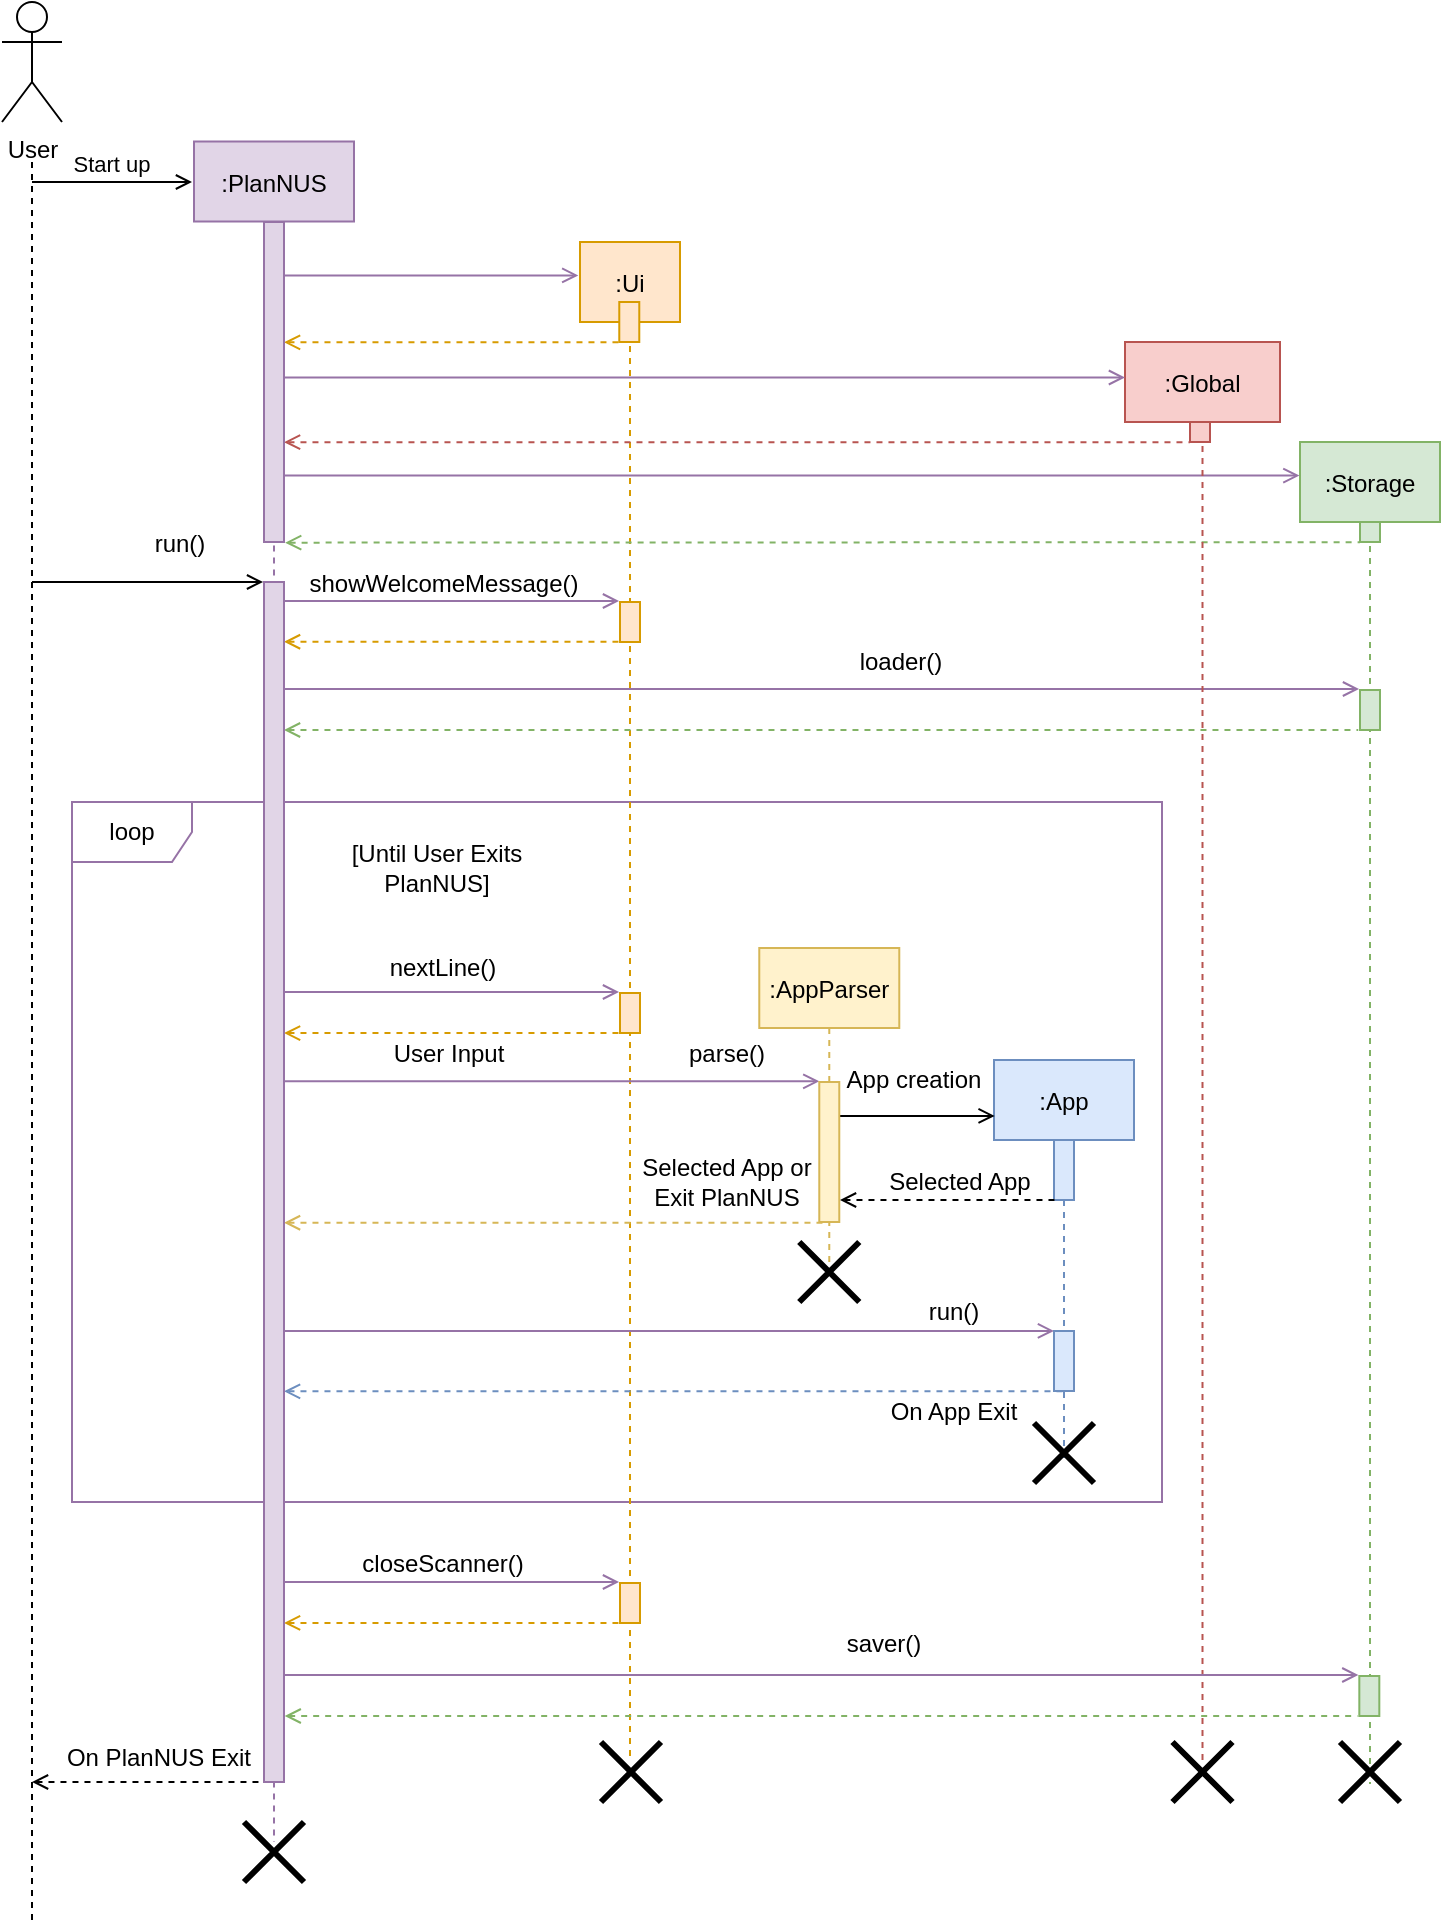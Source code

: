 <mxfile version="13.7.9" type="device"><diagram id="kgpKYQtTHZ0yAKxKKP6v" name="Page-1"><mxGraphModel dx="2031" dy="1174" grid="1" gridSize="10" guides="1" tooltips="1" connect="1" arrows="1" fold="1" page="1" pageScale="1" pageWidth="827" pageHeight="1169" math="0" shadow="0"><root><mxCell id="0"/><mxCell id="1" parent="0"/><mxCell id="GMnfnDE-tNnW6VUJL2SW-99" value="loop" style="shape=umlFrame;whiteSpace=wrap;html=1;strokeColor=#9673A6;fillColor=none;fontColor=#000000;" parent="1" vertex="1"><mxGeometry x="105" y="420" width="545" height="350" as="geometry"/></mxCell><mxCell id="GMnfnDE-tNnW6VUJL2SW-43" value="" style="endArrow=open;html=1;strokeWidth=1;anchorPointDirection=0;endFill=0;entryX=-0.048;entryY=-0.025;entryDx=0;entryDy=0;entryPerimeter=0;endSize=6;startSize=6;snapToPoint=1;fillColor=#e1d5e7;strokeColor=#9673a6;" parent="1" source="GMnfnDE-tNnW6VUJL2SW-5" target="GMnfnDE-tNnW6VUJL2SW-44" edge="1"><mxGeometry width="50" height="50" relative="1" as="geometry"><mxPoint x="249" y="354" as="sourcePoint"/><mxPoint x="564" y="354" as="targetPoint"/></mxGeometry></mxCell><mxCell id="GMnfnDE-tNnW6VUJL2SW-40" value="" style="endArrow=open;html=1;strokeWidth=1;anchorPointDirection=0;endFill=0;entryX=-0.048;entryY=-0.025;entryDx=0;entryDy=0;entryPerimeter=0;endSize=6;startSize=6;snapToPoint=1;fillColor=#e1d5e7;strokeColor=#9673a6;" parent="1" source="GMnfnDE-tNnW6VUJL2SW-5" target="GMnfnDE-tNnW6VUJL2SW-39" edge="1"><mxGeometry width="50" height="50" relative="1" as="geometry"><mxPoint x="249" y="320" as="sourcePoint"/><mxPoint x="304" y="320" as="targetPoint"/></mxGeometry></mxCell><mxCell id="GMnfnDE-tNnW6VUJL2SW-16" value="" style="endArrow=none;dashed=1;html=1;" parent="1" edge="1"><mxGeometry width="50" height="50" relative="1" as="geometry"><mxPoint x="85" y="100" as="sourcePoint"/><mxPoint x="85" y="980" as="targetPoint"/></mxGeometry></mxCell><mxCell id="GMnfnDE-tNnW6VUJL2SW-5" value=":PlanNUS" style="shape=umlLifeline;perimeter=lifelinePerimeter;container=0;collapsible=0;recursiveResize=0;rounded=0;shadow=0;strokeWidth=1;fillColor=#e1d5e7;strokeColor=#9673a6;" parent="1" vertex="1"><mxGeometry x="166" y="89.75" width="80" height="850.25" as="geometry"/></mxCell><mxCell id="GMnfnDE-tNnW6VUJL2SW-9" value=":Ui" style="shape=umlLifeline;perimeter=lifelinePerimeter;container=0;collapsible=0;recursiveResize=0;rounded=0;shadow=0;strokeWidth=1;fillColor=#ffe6cc;strokeColor=#d79b00;" parent="1" vertex="1"><mxGeometry x="359" y="140" width="50" height="760" as="geometry"/></mxCell><mxCell id="GMnfnDE-tNnW6VUJL2SW-15" value="User" style="shape=umlActor;verticalLabelPosition=bottom;verticalAlign=top;html=1;outlineConnect=0;" parent="1" vertex="1"><mxGeometry x="70" y="20" width="30" height="60" as="geometry"/></mxCell><mxCell id="GMnfnDE-tNnW6VUJL2SW-18" value="" style="verticalAlign=bottom;startArrow=none;endArrow=open;startSize=8;shadow=0;strokeWidth=1;startFill=0;endFill=0;anchorPointDirection=0;entryX=-0.017;entryY=0.022;entryDx=0;entryDy=0;entryPerimeter=0;fillColor=#e1d5e7;strokeColor=#9673a6;" parent="1" source="GMnfnDE-tNnW6VUJL2SW-6" target="GMnfnDE-tNnW6VUJL2SW-9" edge="1"><mxGeometry x="0.895" y="-47" relative="1" as="geometry"><mxPoint x="240" y="130" as="sourcePoint"/><mxPoint x="285" y="130" as="targetPoint"/><Array as="points"/><mxPoint x="-40" y="-22" as="offset"/></mxGeometry></mxCell><mxCell id="GMnfnDE-tNnW6VUJL2SW-19" value="" style="endArrow=none;dashed=1;html=1;strokeWidth=1;entryX=-0.003;entryY=1.008;entryDx=0;entryDy=0;entryPerimeter=0;startArrow=open;startFill=0;anchorPointDirection=0;fillColor=#ffe6cc;strokeColor=#d79b00;" parent="1" source="GMnfnDE-tNnW6VUJL2SW-6" target="GMnfnDE-tNnW6VUJL2SW-10" edge="1"><mxGeometry width="50" height="50" relative="1" as="geometry"><mxPoint x="255" y="200" as="sourcePoint"/><mxPoint x="345" y="170" as="targetPoint"/></mxGeometry></mxCell><mxCell id="GMnfnDE-tNnW6VUJL2SW-23" value="" style="endArrow=none;dashed=1;html=1;strokeWidth=1;entryX=-0.003;entryY=1.008;entryDx=0;entryDy=0;entryPerimeter=0;startArrow=open;startFill=0;anchorPointDirection=0;fillColor=#f8cecc;strokeColor=#b85450;" parent="1" source="GMnfnDE-tNnW6VUJL2SW-6" target="GMnfnDE-tNnW6VUJL2SW-21" edge="1"><mxGeometry width="50" height="50" relative="1" as="geometry"><mxPoint x="225" y="200" as="sourcePoint"/><mxPoint x="478.18" y="220" as="targetPoint"/></mxGeometry></mxCell><mxCell id="GMnfnDE-tNnW6VUJL2SW-30" value=":Storage" style="shape=umlLifeline;perimeter=lifelinePerimeter;container=1;collapsible=0;recursiveResize=0;rounded=0;shadow=0;strokeWidth=1;fillColor=#d5e8d4;strokeColor=#82b366;" parent="1" vertex="1"><mxGeometry x="719" y="240" width="70" height="671" as="geometry"/></mxCell><mxCell id="GMnfnDE-tNnW6VUJL2SW-31" value="" style="points=[];perimeter=orthogonalPerimeter;rounded=0;shadow=0;strokeWidth=1;fillColor=#d5e8d4;strokeColor=#82b366;" parent="GMnfnDE-tNnW6VUJL2SW-30" vertex="1"><mxGeometry x="30" y="40" width="10" height="10" as="geometry"/></mxCell><mxCell id="GMnfnDE-tNnW6VUJL2SW-44" value="" style="points=[];perimeter=orthogonalPerimeter;rounded=0;shadow=0;strokeWidth=1;fillColor=#d5e8d4;strokeColor=#82b366;" parent="GMnfnDE-tNnW6VUJL2SW-30" vertex="1"><mxGeometry x="30" y="124" width="10" height="20" as="geometry"/></mxCell><mxCell id="GMnfnDE-tNnW6VUJL2SW-45" value="" style="endArrow=none;html=1;strokeWidth=1;anchorPointDirection=0;endFill=0;entryX=-0.048;entryY=-0.025;entryDx=0;entryDy=0;entryPerimeter=0;endSize=6;startSize=6;snapToPoint=1;startArrow=open;startFill=0;dashed=1;fillColor=#d5e8d4;strokeColor=#82b366;" parent="GMnfnDE-tNnW6VUJL2SW-30" source="GMnfnDE-tNnW6VUJL2SW-34" edge="1"><mxGeometry width="50" height="50" relative="1" as="geometry"><mxPoint x="-29.92" y="143.82" as="sourcePoint"/><mxPoint x="29.12" y="144" as="targetPoint"/></mxGeometry></mxCell><mxCell id="GMnfnDE-tNnW6VUJL2SW-107" value="" style="points=[];perimeter=orthogonalPerimeter;rounded=0;shadow=0;strokeWidth=1;fillColor=#d5e8d4;strokeColor=#82b366;" parent="GMnfnDE-tNnW6VUJL2SW-30" vertex="1"><mxGeometry x="29.66" y="617.0" width="10" height="20" as="geometry"/></mxCell><mxCell id="GMnfnDE-tNnW6VUJL2SW-108" value="" style="endArrow=none;html=1;strokeWidth=1;anchorPointDirection=0;endFill=0;entryX=-0.048;entryY=-0.025;entryDx=0;entryDy=0;entryPerimeter=0;endSize=6;startSize=6;snapToPoint=1;startArrow=open;startFill=0;dashed=1;fillColor=#d5e8d4;strokeColor=#82b366;exitX=1.035;exitY=0.945;exitDx=0;exitDy=0;exitPerimeter=0;" parent="GMnfnDE-tNnW6VUJL2SW-30" edge="1" source="GMnfnDE-tNnW6VUJL2SW-34"><mxGeometry width="50" height="50" relative="1" as="geometry"><mxPoint x="-434.32" y="637.16" as="sourcePoint"/><mxPoint x="28.78" y="637.0" as="targetPoint"/></mxGeometry></mxCell><mxCell id="GMnfnDE-tNnW6VUJL2SW-32" value="" style="verticalAlign=bottom;startArrow=none;endArrow=open;startSize=6;shadow=0;strokeWidth=1;startFill=0;endFill=0;entryX=-0.004;entryY=0.025;entryDx=0;entryDy=0;entryPerimeter=0;jumpSize=0;anchorPointDirection=0;fillColor=#e1d5e7;strokeColor=#9673a6;" parent="1" source="GMnfnDE-tNnW6VUJL2SW-6" target="GMnfnDE-tNnW6VUJL2SW-30" edge="1"><mxGeometry x="0.895" y="-47" relative="1" as="geometry"><mxPoint x="225" y="250" as="sourcePoint"/><mxPoint x="620.33" y="260" as="targetPoint"/><Array as="points"/><mxPoint x="-40" y="-22" as="offset"/></mxGeometry></mxCell><mxCell id="GMnfnDE-tNnW6VUJL2SW-33" value="" style="endArrow=none;dashed=1;html=1;strokeWidth=1;entryX=-0.003;entryY=1.008;entryDx=0;entryDy=0;entryPerimeter=0;startArrow=open;startFill=0;anchorPointDirection=0;fillColor=#d5e8d4;strokeColor=#82b366;exitX=1.057;exitY=1.002;exitDx=0;exitDy=0;exitPerimeter=0;" parent="1" source="GMnfnDE-tNnW6VUJL2SW-6" target="GMnfnDE-tNnW6VUJL2SW-31" edge="1"><mxGeometry width="50" height="50" relative="1" as="geometry"><mxPoint x="240" y="280" as="sourcePoint"/><mxPoint x="674.33" y="300" as="targetPoint"/></mxGeometry></mxCell><mxCell id="GMnfnDE-tNnW6VUJL2SW-6" value="" style="points=[];perimeter=orthogonalPerimeter;rounded=0;shadow=0;strokeWidth=1;fillColor=#E1D5E7;strokeColor=#9673A6;fontColor=#9673A6;" parent="1" vertex="1"><mxGeometry x="201" y="130" width="10" height="160" as="geometry"/></mxCell><mxCell id="GMnfnDE-tNnW6VUJL2SW-7" value="Start up" style="verticalAlign=bottom;startArrow=none;endArrow=open;startSize=8;shadow=0;strokeWidth=1;startFill=0;endFill=0;labelBackgroundColor=none;" parent="1" edge="1"><mxGeometry x="195" y="91" as="geometry"><mxPoint x="85" y="110" as="sourcePoint"/><mxPoint x="165" y="110" as="targetPoint"/><Array as="points"/><mxPoint as="offset"/></mxGeometry></mxCell><mxCell id="GMnfnDE-tNnW6VUJL2SW-36" value="" style="endArrow=open;html=1;strokeWidth=1;entryX=-0.045;entryY=0;entryDx=0;entryDy=0;entryPerimeter=0;arcSize=20;endFill=0;fillColor=#e1d5e7;" parent="1" target="GMnfnDE-tNnW6VUJL2SW-34" edge="1"><mxGeometry width="50" height="50" relative="1" as="geometry"><mxPoint x="85" y="310" as="sourcePoint"/><mxPoint x="279" y="320" as="targetPoint"/></mxGeometry></mxCell><mxCell id="GMnfnDE-tNnW6VUJL2SW-41" value="" style="endArrow=none;html=1;strokeWidth=1;anchorPointDirection=0;endFill=0;entryX=0.536;entryY=0.263;entryDx=0;entryDy=0;entryPerimeter=0;endSize=6;startSize=6;snapToPoint=1;startArrow=open;startFill=0;dashed=1;fillColor=#ffe6cc;strokeColor=#d79b00;" parent="1" source="GMnfnDE-tNnW6VUJL2SW-34" edge="1" target="GMnfnDE-tNnW6VUJL2SW-9"><mxGeometry width="50" height="50" relative="1" as="geometry"><mxPoint x="249" y="340" as="sourcePoint"/><mxPoint x="304.12" y="340" as="targetPoint"/></mxGeometry></mxCell><mxCell id="GMnfnDE-tNnW6VUJL2SW-42" value="showWelcomeMessage()" style="text;html=1;strokeColor=none;fillColor=none;align=center;verticalAlign=middle;whiteSpace=wrap;rounded=0;" parent="1" vertex="1"><mxGeometry x="211" y="301" width="159.5" height="20" as="geometry"/></mxCell><mxCell id="GMnfnDE-tNnW6VUJL2SW-46" value="loader()" style="text;html=1;strokeColor=none;fillColor=none;align=center;verticalAlign=middle;whiteSpace=wrap;rounded=0;" parent="1" vertex="1"><mxGeometry x="488.64" y="340" width="61" height="20" as="geometry"/></mxCell><mxCell id="GMnfnDE-tNnW6VUJL2SW-55" value="nextLine()" style="text;html=1;strokeColor=none;fillColor=none;align=center;verticalAlign=middle;whiteSpace=wrap;rounded=0;" parent="1" vertex="1"><mxGeometry x="262.25" y="493" width="57" height="20" as="geometry"/></mxCell><mxCell id="GMnfnDE-tNnW6VUJL2SW-61" value="User Input" style="text;html=1;strokeColor=none;fillColor=none;align=center;verticalAlign=middle;whiteSpace=wrap;rounded=0;" parent="1" vertex="1"><mxGeometry x="262.25" y="535.5" width="63" height="20" as="geometry"/></mxCell><mxCell id="GMnfnDE-tNnW6VUJL2SW-62" value=":AppParser" style="shape=umlLifeline;perimeter=lifelinePerimeter;container=0;collapsible=0;recursiveResize=0;rounded=0;shadow=0;strokeWidth=1;fillColor=#fff2cc;strokeColor=#d6b656;" parent="1" vertex="1"><mxGeometry x="448.64" y="493" width="70" height="157" as="geometry"/></mxCell><mxCell id="GMnfnDE-tNnW6VUJL2SW-69" value="parse()" style="text;html=1;strokeColor=none;fillColor=none;align=center;verticalAlign=middle;whiteSpace=wrap;rounded=0;" parent="1" vertex="1"><mxGeometry x="399" y="535.5" width="67" height="20" as="geometry"/></mxCell><mxCell id="GMnfnDE-tNnW6VUJL2SW-71" value=":App" style="shape=umlLifeline;perimeter=lifelinePerimeter;container=0;collapsible=0;recursiveResize=0;rounded=0;shadow=0;strokeWidth=1;fillColor=#dae8fc;strokeColor=#6c8ebf;" parent="1" vertex="1"><mxGeometry x="566" y="549" width="70" height="201" as="geometry"/></mxCell><mxCell id="GMnfnDE-tNnW6VUJL2SW-75" value="" style="endArrow=open;html=1;strokeWidth=1;anchorPointDirection=0;endFill=0;endSize=6;startSize=6;snapToPoint=1;fillColor=#e1d5e7;strokeColor=#9673a6;entryX=0.003;entryY=-0.005;entryDx=0;entryDy=0;entryPerimeter=0;" parent="1" source="GMnfnDE-tNnW6VUJL2SW-34" edge="1" target="GMnfnDE-tNnW6VUJL2SW-66"><mxGeometry width="50" height="50" relative="1" as="geometry"><mxPoint x="245.003" y="559.5" as="sourcePoint"/><mxPoint x="404.2" y="559.5" as="targetPoint"/></mxGeometry></mxCell><mxCell id="GMnfnDE-tNnW6VUJL2SW-70" value="Selected App or Exit PlanNUS" style="text;html=1;strokeColor=none;fillColor=none;align=center;verticalAlign=middle;whiteSpace=wrap;rounded=0;" parent="1" vertex="1"><mxGeometry x="386" y="600" width="93" height="20" as="geometry"/></mxCell><mxCell id="GMnfnDE-tNnW6VUJL2SW-76" value="" style="endArrow=open;html=1;strokeWidth=1;anchorPointDirection=0;endFill=0;endSize=6;startSize=6;snapToPoint=1;entryX=0.005;entryY=0.139;entryDx=0;entryDy=0;entryPerimeter=0;" parent="1" source="GMnfnDE-tNnW6VUJL2SW-66" target="GMnfnDE-tNnW6VUJL2SW-71" edge="1"><mxGeometry width="50" height="50" relative="1" as="geometry"><mxPoint x="489.003" y="570" as="sourcePoint"/><mxPoint x="648.2" y="570" as="targetPoint"/></mxGeometry></mxCell><mxCell id="GMnfnDE-tNnW6VUJL2SW-77" value="App creation" style="text;html=1;strokeColor=none;fillColor=none;align=center;verticalAlign=middle;whiteSpace=wrap;rounded=0;" parent="1" vertex="1"><mxGeometry x="486" y="549" width="80" height="20" as="geometry"/></mxCell><mxCell id="GMnfnDE-tNnW6VUJL2SW-79" value="Selected App" style="text;html=1;strokeColor=none;fillColor=none;align=center;verticalAlign=middle;whiteSpace=wrap;rounded=0;" parent="1" vertex="1"><mxGeometry x="509" y="600" width="80" height="20" as="geometry"/></mxCell><mxCell id="GMnfnDE-tNnW6VUJL2SW-66" value="" style="points=[];perimeter=orthogonalPerimeter;rounded=0;shadow=0;strokeWidth=1;fillColor=#fff2cc;strokeColor=#d6b656;" parent="1" vertex="1"><mxGeometry x="478.64" y="560" width="10" height="70" as="geometry"/></mxCell><mxCell id="GMnfnDE-tNnW6VUJL2SW-68" value="" style="endArrow=none;html=1;strokeWidth=1;anchorPointDirection=0;endFill=0;entryX=0.491;entryY=0.875;entryDx=0;entryDy=0;entryPerimeter=0;endSize=6;startSize=6;snapToPoint=1;startArrow=open;startFill=0;dashed=1;fillColor=#fff2cc;strokeColor=#d6b656;" parent="1" source="GMnfnDE-tNnW6VUJL2SW-34" edge="1" target="GMnfnDE-tNnW6VUJL2SW-62"><mxGeometry x="375" y="420" width="50" height="50" as="geometry"><mxPoint x="344.72" y="582.32" as="sourcePoint"/><mxPoint x="403.76" y="630" as="targetPoint"/></mxGeometry></mxCell><mxCell id="GMnfnDE-tNnW6VUJL2SW-81" value="" style="endArrow=open;html=1;strokeWidth=1;anchorPointDirection=0;endFill=0;endSize=6;startSize=6;snapToPoint=1;entryX=0;entryY=-0.002;entryDx=0;entryDy=0;entryPerimeter=0;fillColor=#e1d5e7;strokeColor=#9673a6;" parent="1" source="GMnfnDE-tNnW6VUJL2SW-34" target="GMnfnDE-tNnW6VUJL2SW-80" edge="1"><mxGeometry width="50" height="50" relative="1" as="geometry"><mxPoint x="245" y="684.44" as="sourcePoint"/><mxPoint x="521" y="684.5" as="targetPoint"/></mxGeometry></mxCell><mxCell id="GMnfnDE-tNnW6VUJL2SW-82" value="" style="endArrow=none;html=1;strokeWidth=1;anchorPointDirection=0;endFill=0;entryX=0.6;entryY=1.006;entryDx=0;entryDy=0;entryPerimeter=0;endSize=6;startSize=6;snapToPoint=1;startArrow=open;startFill=0;dashed=1;fillColor=#dae8fc;strokeColor=#6c8ebf;" parent="1" source="GMnfnDE-tNnW6VUJL2SW-34" edge="1" target="GMnfnDE-tNnW6VUJL2SW-80"><mxGeometry width="50" height="50" relative="1" as="geometry"><mxPoint x="245" y="714.5" as="sourcePoint"/><mxPoint x="523.28" y="714.5" as="targetPoint"/></mxGeometry></mxCell><mxCell id="GMnfnDE-tNnW6VUJL2SW-84" value="run()" style="text;html=1;strokeColor=none;fillColor=none;align=center;verticalAlign=middle;whiteSpace=wrap;rounded=0;fontColor=#000000;" parent="1" vertex="1"><mxGeometry x="526" y="664.5" width="40" height="20" as="geometry"/></mxCell><mxCell id="GMnfnDE-tNnW6VUJL2SW-85" value="On App Exit" style="text;html=1;strokeColor=none;fillColor=none;align=center;verticalAlign=middle;whiteSpace=wrap;rounded=0;fontColor=#000000;" parent="1" vertex="1"><mxGeometry x="505.82" y="714.5" width="80.36" height="20" as="geometry"/></mxCell><mxCell id="GMnfnDE-tNnW6VUJL2SW-72" value="" style="points=[];perimeter=orthogonalPerimeter;rounded=0;shadow=0;strokeWidth=1;fillColor=#dae8fc;strokeColor=#6c8ebf;" parent="1" vertex="1"><mxGeometry x="596" y="589" width="10" height="30" as="geometry"/></mxCell><mxCell id="GMnfnDE-tNnW6VUJL2SW-78" value="" style="endArrow=none;html=1;strokeWidth=1;anchorPointDirection=0;endFill=0;entryX=-0.048;entryY=-0.025;entryDx=0;entryDy=0;entryPerimeter=0;endSize=6;startSize=6;snapToPoint=1;startArrow=open;startFill=0;dashed=1;" parent="1" edge="1"><mxGeometry x="566" y="549" width="50" height="50" as="geometry"><mxPoint x="489" y="619" as="sourcePoint"/><mxPoint x="597.64" y="619" as="targetPoint"/></mxGeometry></mxCell><mxCell id="GMnfnDE-tNnW6VUJL2SW-80" value="" style="points=[];perimeter=orthogonalPerimeter;rounded=0;shadow=0;strokeWidth=1;fillColor=#dae8fc;strokeColor=#6c8ebf;" parent="1" vertex="1"><mxGeometry x="596" y="684.5" width="10" height="30" as="geometry"/></mxCell><mxCell id="GMnfnDE-tNnW6VUJL2SW-87" value="" style="shape=umlDestroy;whiteSpace=wrap;html=1;strokeWidth=3;fillColor=#fff2cc;" parent="1" vertex="1"><mxGeometry x="468.64" y="640" width="30" height="30" as="geometry"/></mxCell><mxCell id="GMnfnDE-tNnW6VUJL2SW-10" value="" style="points=[];perimeter=orthogonalPerimeter;rounded=0;shadow=0;strokeWidth=1;fillColor=#ffe6cc;strokeColor=#d79b00;" parent="1" vertex="1"><mxGeometry x="378.64" y="170" width="10" height="20" as="geometry"/></mxCell><mxCell id="GMnfnDE-tNnW6VUJL2SW-39" value="" style="points=[];perimeter=orthogonalPerimeter;rounded=0;shadow=0;strokeWidth=1;fillColor=#ffe6cc;strokeColor=#d79b00;" parent="1" vertex="1"><mxGeometry x="379" y="320" width="10" height="20" as="geometry"/></mxCell><mxCell id="GMnfnDE-tNnW6VUJL2SW-53" value="" style="points=[];perimeter=orthogonalPerimeter;rounded=0;shadow=0;strokeWidth=1;fillColor=#ffe6cc;strokeColor=#d79b00;" parent="1" vertex="1"><mxGeometry x="379" y="515.5" width="10" height="20" as="geometry"/></mxCell><mxCell id="GMnfnDE-tNnW6VUJL2SW-52" value="" style="endArrow=open;html=1;strokeWidth=1;anchorPointDirection=0;endFill=0;entryX=-0.048;entryY=-0.025;entryDx=0;entryDy=0;entryPerimeter=0;endSize=6;startSize=6;snapToPoint=1;fillColor=#e1d5e7;strokeColor=#9673a6;" parent="1" source="GMnfnDE-tNnW6VUJL2SW-34" target="GMnfnDE-tNnW6VUJL2SW-53" edge="1"><mxGeometry x="285" y="110" width="50" height="50" as="geometry"><mxPoint x="235.363" y="515" as="sourcePoint"/><mxPoint x="304" y="515.5" as="targetPoint"/></mxGeometry></mxCell><mxCell id="GMnfnDE-tNnW6VUJL2SW-54" value="" style="endArrow=none;html=1;strokeWidth=1;anchorPointDirection=0;endFill=0;entryX=0.522;entryY=1.003;entryDx=0;entryDy=0;entryPerimeter=0;endSize=6;startSize=6;snapToPoint=1;startArrow=open;startFill=0;dashed=1;fillColor=#ffe6cc;strokeColor=#d79b00;" parent="1" source="GMnfnDE-tNnW6VUJL2SW-34" edge="1" target="GMnfnDE-tNnW6VUJL2SW-53"><mxGeometry x="285" y="110" width="50" height="50" as="geometry"><mxPoint x="240" y="536" as="sourcePoint"/><mxPoint x="304.12" y="535.5" as="targetPoint"/></mxGeometry></mxCell><mxCell id="GMnfnDE-tNnW6VUJL2SW-100" value="" style="shape=umlDestroy;whiteSpace=wrap;html=1;strokeWidth=3;fillColor=#dae8fc;" parent="1" vertex="1"><mxGeometry x="586" y="730.5" width="30" height="30" as="geometry"/></mxCell><mxCell id="GMnfnDE-tNnW6VUJL2SW-101" value="[Until User Exits PlanNUS]" style="text;html=1;strokeColor=none;fillColor=none;align=center;verticalAlign=middle;whiteSpace=wrap;rounded=0;fontColor=#000000;" parent="1" vertex="1"><mxGeometry x="221" y="420" width="133.36" height="65" as="geometry"/></mxCell><mxCell id="GMnfnDE-tNnW6VUJL2SW-102" value="closeScanner()" style="text;html=1;strokeColor=none;fillColor=none;align=center;verticalAlign=middle;whiteSpace=wrap;rounded=0;" parent="1" vertex="1"><mxGeometry x="262.25" y="790.5" width="57" height="20" as="geometry"/></mxCell><mxCell id="GMnfnDE-tNnW6VUJL2SW-103" value="" style="points=[];perimeter=orthogonalPerimeter;rounded=0;shadow=0;strokeWidth=1;fillColor=#ffe6cc;strokeColor=#d79b00;" parent="1" vertex="1"><mxGeometry x="379" y="810.5" width="10" height="20" as="geometry"/></mxCell><mxCell id="GMnfnDE-tNnW6VUJL2SW-104" value="" style="endArrow=open;html=1;strokeWidth=1;anchorPointDirection=0;endFill=0;entryX=-0.048;entryY=-0.025;entryDx=0;entryDy=0;entryPerimeter=0;endSize=6;startSize=6;snapToPoint=1;fillColor=#e1d5e7;strokeColor=#9673a6;" parent="1" source="GMnfnDE-tNnW6VUJL2SW-5" target="GMnfnDE-tNnW6VUJL2SW-103" edge="1"><mxGeometry x="285" y="405" width="50" height="50" as="geometry"><mxPoint x="235.363" y="810" as="sourcePoint"/><mxPoint x="304" y="810.5" as="targetPoint"/></mxGeometry></mxCell><mxCell id="GMnfnDE-tNnW6VUJL2SW-105" value="" style="endArrow=none;html=1;strokeWidth=1;anchorPointDirection=0;endFill=0;endSize=6;startSize=6;snapToPoint=1;startArrow=open;startFill=0;dashed=1;fillColor=#ffe6cc;strokeColor=#d79b00;entryX=-0.021;entryY=0.999;entryDx=0;entryDy=0;entryPerimeter=0;" parent="1" source="GMnfnDE-tNnW6VUJL2SW-34" edge="1" target="GMnfnDE-tNnW6VUJL2SW-103"><mxGeometry x="285" y="405" width="50" height="50" as="geometry"><mxPoint x="240.39" y="830.66" as="sourcePoint"/><mxPoint x="385" y="830" as="targetPoint"/></mxGeometry></mxCell><mxCell id="GMnfnDE-tNnW6VUJL2SW-109" value="saver()" style="text;html=1;strokeColor=none;fillColor=none;align=center;verticalAlign=middle;whiteSpace=wrap;rounded=0;" parent="1" vertex="1"><mxGeometry x="448.64" y="830.5" width="124" height="20" as="geometry"/></mxCell><mxCell id="GMnfnDE-tNnW6VUJL2SW-20" value=":Global" style="shape=umlLifeline;perimeter=lifelinePerimeter;container=0;collapsible=0;recursiveResize=0;rounded=0;shadow=0;strokeWidth=1;fillColor=#f8cecc;strokeColor=#b85450;" parent="1" vertex="1"><mxGeometry x="631.5" y="190" width="77.5" height="710" as="geometry"/></mxCell><mxCell id="GMnfnDE-tNnW6VUJL2SW-115" value="" style="verticalAlign=bottom;startArrow=none;endArrow=open;startSize=6;shadow=0;strokeWidth=1;startFill=0;endFill=0;jumpSize=0;anchorPointDirection=0;entryX=0;entryY=0.025;entryDx=0;entryDy=0;entryPerimeter=0;fillColor=#e1d5e7;strokeColor=#9673a6;" parent="1" source="GMnfnDE-tNnW6VUJL2SW-6" target="GMnfnDE-tNnW6VUJL2SW-20" edge="1"><mxGeometry x="0.895" y="-47" relative="1" as="geometry"><mxPoint x="240" y="210" as="sourcePoint"/><mxPoint x="636" y="210" as="targetPoint"/><Array as="points"/><mxPoint x="-40" y="-22" as="offset"/></mxGeometry></mxCell><mxCell id="GMnfnDE-tNnW6VUJL2SW-21" value="" style="points=[];perimeter=orthogonalPerimeter;rounded=0;shadow=0;strokeWidth=1;fillColor=#f8cecc;strokeColor=#b85450;" parent="1" vertex="1"><mxGeometry x="664" y="230" width="10" height="10" as="geometry"/></mxCell><mxCell id="GMnfnDE-tNnW6VUJL2SW-116" value="" style="shape=umlDestroy;whiteSpace=wrap;html=1;strokeWidth=3;fillColor=#f5f5f5;fontColor=#333333;" parent="1" vertex="1"><mxGeometry x="369.5" y="890" width="30" height="30" as="geometry"/></mxCell><mxCell id="GMnfnDE-tNnW6VUJL2SW-117" value="" style="endArrow=none;html=1;strokeWidth=1;anchorPointDirection=0;endFill=0;entryX=0.51;entryY=1;entryDx=0;entryDy=0;entryPerimeter=0;endSize=6;startSize=6;snapToPoint=1;startArrow=open;startFill=0;dashed=1;" parent="1" target="GMnfnDE-tNnW6VUJL2SW-34" edge="1"><mxGeometry x="212.38" y="594.28" width="50" height="50" as="geometry"><mxPoint x="85" y="910" as="sourcePoint"/><mxPoint x="231.5" y="1019.78" as="targetPoint"/></mxGeometry></mxCell><mxCell id="GMnfnDE-tNnW6VUJL2SW-106" value="" style="endArrow=open;html=1;strokeWidth=1;anchorPointDirection=0;endFill=0;entryX=-0.048;entryY=-0.025;entryDx=0;entryDy=0;entryPerimeter=0;endSize=6;startSize=6;snapToPoint=1;fillColor=#e1d5e7;strokeColor=#9673a6;" parent="1" target="GMnfnDE-tNnW6VUJL2SW-107" edge="1" source="GMnfnDE-tNnW6VUJL2SW-5"><mxGeometry width="50" height="50" relative="1" as="geometry"><mxPoint x="201.0" y="846.99" as="sourcePoint"/><mxPoint x="473.66" y="847.0" as="targetPoint"/></mxGeometry></mxCell><mxCell id="GMnfnDE-tNnW6VUJL2SW-34" value="" style="points=[];perimeter=orthogonalPerimeter;rounded=0;shadow=0;strokeWidth=1;fillColor=#e1d5e7;strokeColor=#9673a6;" parent="1" vertex="1"><mxGeometry x="201" y="310" width="10" height="600" as="geometry"/></mxCell><mxCell id="GMnfnDE-tNnW6VUJL2SW-118" value="" style="shape=umlDestroy;whiteSpace=wrap;html=1;strokeWidth=3;fillColor=#f8cecc;" parent="1" vertex="1"><mxGeometry x="655.25" y="890" width="30" height="30" as="geometry"/></mxCell><mxCell id="GMnfnDE-tNnW6VUJL2SW-119" value="" style="shape=umlDestroy;whiteSpace=wrap;html=1;strokeWidth=3;fillColor=#d5e8d4;" parent="1" vertex="1"><mxGeometry x="739" y="890" width="30" height="30" as="geometry"/></mxCell><mxCell id="GMnfnDE-tNnW6VUJL2SW-120" value="On PlanNUS Exit" style="text;html=1;strokeColor=none;fillColor=none;align=center;verticalAlign=middle;whiteSpace=wrap;rounded=0;fontColor=#000000;" parent="1" vertex="1"><mxGeometry x="94.5" y="890" width="106.5" height="15" as="geometry"/></mxCell><mxCell id="GMnfnDE-tNnW6VUJL2SW-121" value="" style="shape=umlDestroy;whiteSpace=wrap;html=1;strokeWidth=3;fillColor=#e1d5e7;" parent="1" vertex="1"><mxGeometry x="191" y="930" width="30" height="30" as="geometry"/></mxCell><mxCell id="O4ZOMmarb3GtZkAsHWFA-1" value="run()" style="text;html=1;strokeColor=none;fillColor=none;align=center;verticalAlign=middle;whiteSpace=wrap;rounded=0;" parent="1" vertex="1"><mxGeometry x="133.5" y="281" width="50" height="20" as="geometry"/></mxCell></root></mxGraphModel></diagram></mxfile>